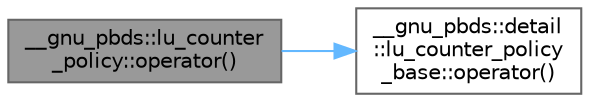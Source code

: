 digraph "__gnu_pbds::lu_counter_policy::operator()"
{
 // LATEX_PDF_SIZE
  bgcolor="transparent";
  edge [fontname=Helvetica,fontsize=10,labelfontname=Helvetica,labelfontsize=10];
  node [fontname=Helvetica,fontsize=10,shape=box,height=0.2,width=0.4];
  rankdir="LR";
  Node1 [id="Node000001",label="__gnu_pbds::lu_counter\l_policy::operator()",height=0.2,width=0.4,color="gray40", fillcolor="grey60", style="filled", fontcolor="black",tooltip=" "];
  Node1 -> Node2 [id="edge3_Node000001_Node000002",color="steelblue1",style="solid",tooltip=" "];
  Node2 [id="Node000002",label="__gnu_pbds::detail\l::lu_counter_policy\l_base::operator()",height=0.2,width=0.4,color="grey40", fillcolor="white", style="filled",URL="$class____gnu__pbds_1_1detail_1_1lu__counter__policy__base.html#a5a01fc1b2df391a1344efa440f701d52",tooltip=" "];
}
